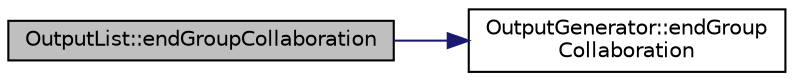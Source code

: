 digraph "OutputList::endGroupCollaboration"
{
 // LATEX_PDF_SIZE
  edge [fontname="Helvetica",fontsize="10",labelfontname="Helvetica",labelfontsize="10"];
  node [fontname="Helvetica",fontsize="10",shape=record];
  rankdir="LR";
  Node1 [label="OutputList::endGroupCollaboration",height=0.2,width=0.4,color="black", fillcolor="grey75", style="filled", fontcolor="black",tooltip=" "];
  Node1 -> Node2 [color="midnightblue",fontsize="10",style="solid",fontname="Helvetica"];
  Node2 [label="OutputGenerator::endGroup\lCollaboration",height=0.2,width=0.4,color="black", fillcolor="white", style="filled",URL="$classOutputGenerator.html#a6ca92581c08648c6efe9f0a0c5b42aa9",tooltip=" "];
}
